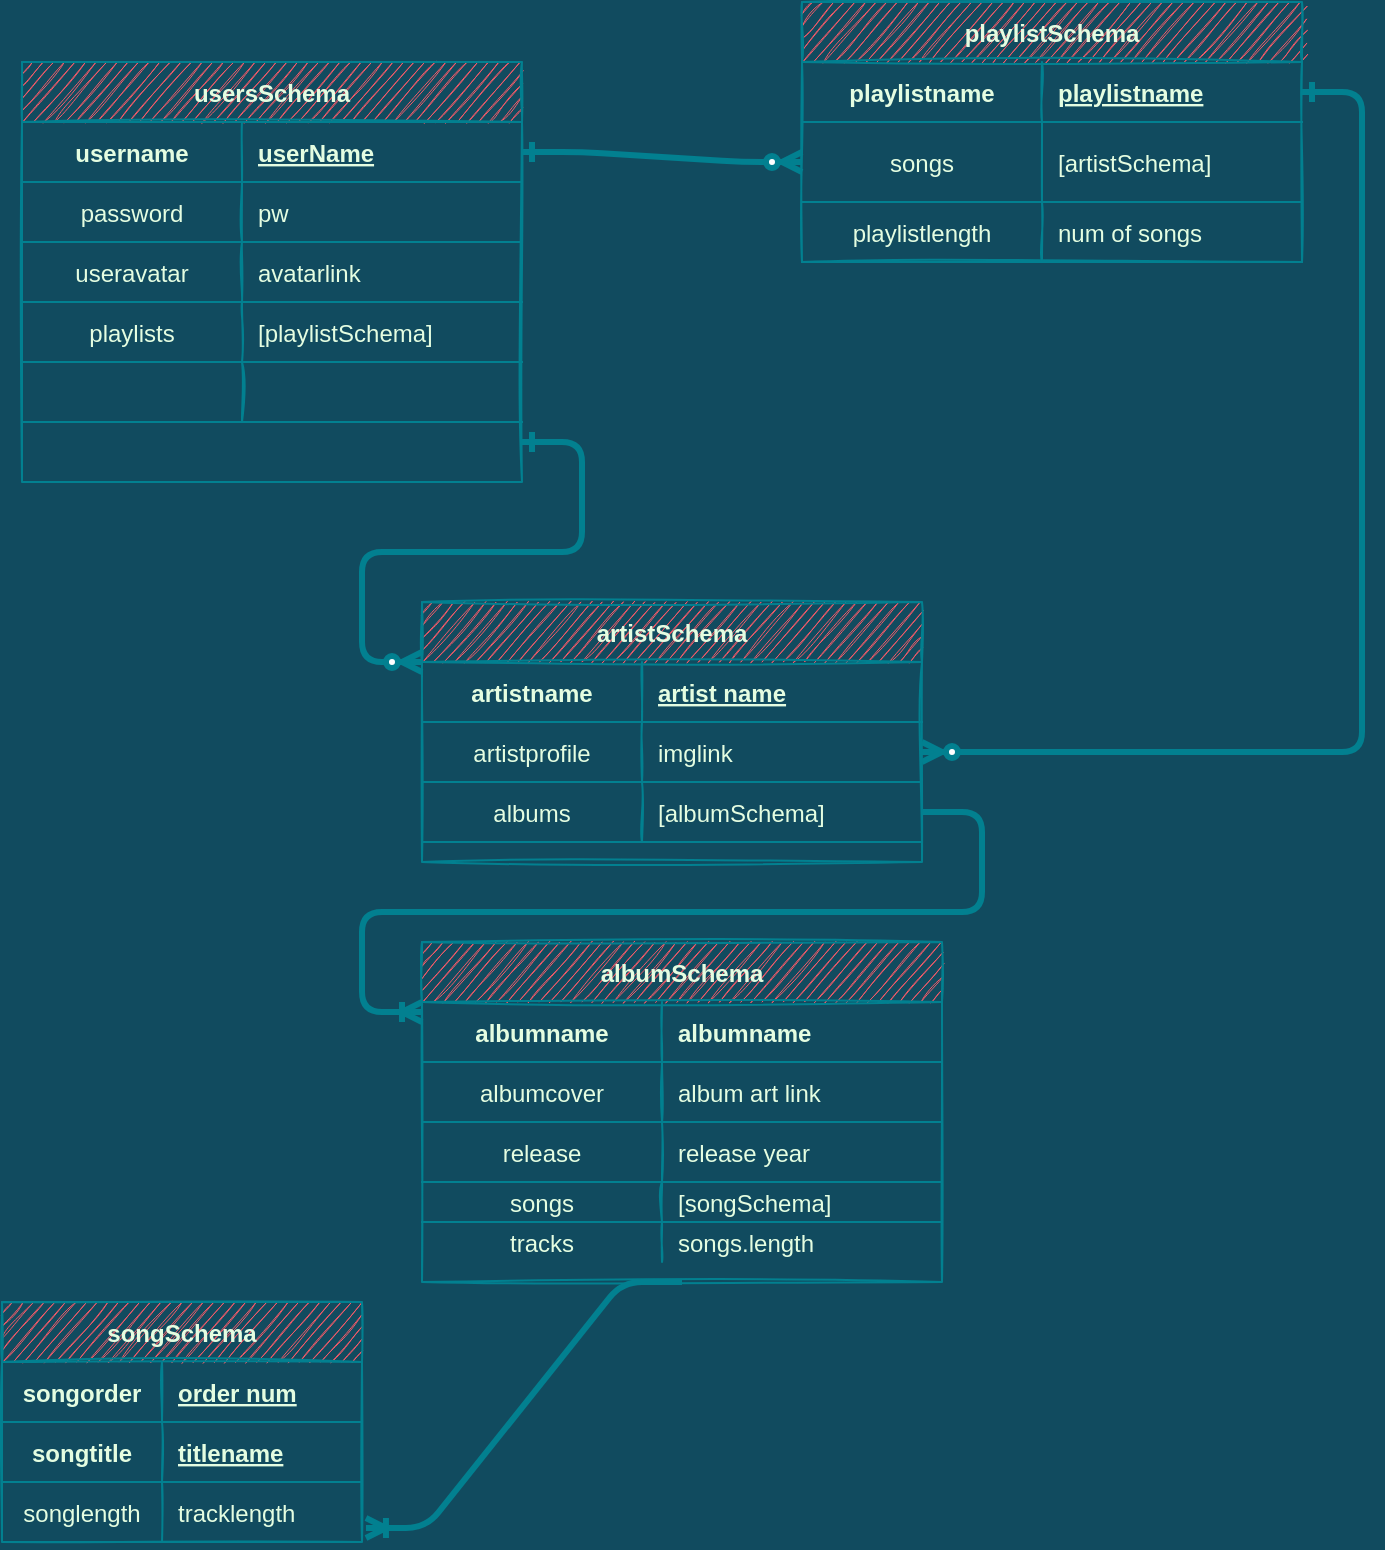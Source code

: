<mxfile version="14.4.6" type="github">
  <diagram id="R2lEEEUBdFMjLlhIrx00" name="Page-1">
    <mxGraphModel dx="543" dy="752" grid="1" gridSize="10" guides="1" tooltips="1" connect="1" arrows="0" fold="1" page="1" pageScale="1" pageWidth="850" pageHeight="1100" background="#114B5F" math="0" shadow="0" extFonts="Permanent Marker^https://fonts.googleapis.com/css?family=Permanent+Marker">
      <root>
        <mxCell id="0" />
        <mxCell id="1" parent="0" />
        <mxCell id="C-vyLk0tnHw3VtMMgP7b-1" value="" style="edgeStyle=entityRelationEdgeStyle;endArrow=ERzeroToMany;startArrow=ERone;endFill=1;startFill=0;labelBackgroundColor=#114B5F;strokeColor=#028090;fontColor=#E4FDE1;strokeWidth=3;" parent="1" source="C-vyLk0tnHw3VtMMgP7b-24" target="C-vyLk0tnHw3VtMMgP7b-6" edge="1">
          <mxGeometry width="100" height="100" relative="1" as="geometry">
            <mxPoint x="340" y="720" as="sourcePoint" />
            <mxPoint x="440" y="620" as="targetPoint" />
          </mxGeometry>
        </mxCell>
        <mxCell id="C-vyLk0tnHw3VtMMgP7b-12" value="" style="edgeStyle=entityRelationEdgeStyle;endArrow=ERzeroToMany;startArrow=ERone;endFill=1;startFill=0;labelBackgroundColor=#114B5F;strokeColor=#028090;fontColor=#E4FDE1;strokeWidth=3;" parent="1" source="C-vyLk0tnHw3VtMMgP7b-3" target="C-vyLk0tnHw3VtMMgP7b-17" edge="1">
          <mxGeometry width="100" height="100" relative="1" as="geometry">
            <mxPoint x="400" y="180" as="sourcePoint" />
            <mxPoint x="460" y="205" as="targetPoint" />
          </mxGeometry>
        </mxCell>
        <mxCell id="C-vyLk0tnHw3VtMMgP7b-2" value="playlistSchema" style="shape=table;startSize=30;container=1;collapsible=1;childLayout=tableLayout;fixedRows=1;rowLines=0;fontStyle=1;align=center;resizeLast=1;fillColor=#F45B69;strokeColor=#028090;fontColor=#E4FDE1;sketch=1;" parent="1" vertex="1">
          <mxGeometry x="450" y="120" width="250" height="130" as="geometry" />
        </mxCell>
        <mxCell id="C-vyLk0tnHw3VtMMgP7b-3" value="" style="shape=partialRectangle;collapsible=0;dropTarget=0;pointerEvents=0;fillColor=none;points=[[0,0.5],[1,0.5]];portConstraint=eastwest;top=0;left=0;right=0;bottom=1;strokeColor=#028090;fontColor=#E4FDE1;" parent="C-vyLk0tnHw3VtMMgP7b-2" vertex="1">
          <mxGeometry y="30" width="250" height="30" as="geometry" />
        </mxCell>
        <mxCell id="C-vyLk0tnHw3VtMMgP7b-4" value="playlistname" style="shape=partialRectangle;overflow=hidden;connectable=0;fillColor=none;top=0;left=0;bottom=0;right=0;fontStyle=1;strokeColor=#028090;fontColor=#E4FDE1;" parent="C-vyLk0tnHw3VtMMgP7b-3" vertex="1">
          <mxGeometry width="120" height="30" as="geometry" />
        </mxCell>
        <mxCell id="C-vyLk0tnHw3VtMMgP7b-5" value="playlistname" style="shape=partialRectangle;overflow=hidden;connectable=0;fillColor=none;top=0;left=0;bottom=0;right=0;align=left;spacingLeft=6;fontStyle=5;strokeColor=#028090;fontColor=#E4FDE1;" parent="C-vyLk0tnHw3VtMMgP7b-3" vertex="1">
          <mxGeometry x="120" width="130" height="30" as="geometry" />
        </mxCell>
        <mxCell id="C-vyLk0tnHw3VtMMgP7b-6" value="" style="shape=partialRectangle;collapsible=0;dropTarget=0;pointerEvents=0;fillColor=none;points=[[0,0.5],[1,0.5]];portConstraint=eastwest;top=0;left=0;right=0;bottom=0;strokeColor=#028090;fontColor=#E4FDE1;" parent="C-vyLk0tnHw3VtMMgP7b-2" vertex="1">
          <mxGeometry y="60" width="250" height="40" as="geometry" />
        </mxCell>
        <mxCell id="C-vyLk0tnHw3VtMMgP7b-7" value="songs" style="shape=partialRectangle;overflow=hidden;connectable=0;fillColor=none;top=0;left=0;bottom=1;right=0;strokeColor=#028090;fontColor=#E4FDE1;" parent="C-vyLk0tnHw3VtMMgP7b-6" vertex="1">
          <mxGeometry width="120" height="40" as="geometry" />
        </mxCell>
        <mxCell id="C-vyLk0tnHw3VtMMgP7b-8" value="[artistSchema]" style="shape=partialRectangle;overflow=hidden;connectable=0;fillColor=none;top=0;left=0;bottom=1;right=0;align=left;spacingLeft=6;strokeColor=#028090;fontColor=#E4FDE1;" parent="C-vyLk0tnHw3VtMMgP7b-6" vertex="1">
          <mxGeometry x="120" width="130" height="40" as="geometry" />
        </mxCell>
        <mxCell id="C-vyLk0tnHw3VtMMgP7b-9" value="" style="shape=partialRectangle;collapsible=0;dropTarget=0;pointerEvents=0;fillColor=none;points=[[0,0.5],[1,0.5]];portConstraint=eastwest;top=0;left=0;right=0;bottom=0;strokeColor=#028090;fontColor=#E4FDE1;" parent="C-vyLk0tnHw3VtMMgP7b-2" vertex="1">
          <mxGeometry y="100" width="250" height="30" as="geometry" />
        </mxCell>
        <mxCell id="C-vyLk0tnHw3VtMMgP7b-10" value="playlistlength" style="shape=partialRectangle;overflow=hidden;connectable=0;fillColor=none;top=0;left=0;bottom=1;right=0;strokeColor=#028090;fontColor=#E4FDE1;" parent="C-vyLk0tnHw3VtMMgP7b-9" vertex="1">
          <mxGeometry width="120" height="30" as="geometry" />
        </mxCell>
        <mxCell id="C-vyLk0tnHw3VtMMgP7b-11" value="num of songs" style="shape=partialRectangle;overflow=hidden;connectable=0;fillColor=none;top=0;left=0;bottom=1;right=0;align=left;spacingLeft=6;strokeColor=#028090;fontColor=#E4FDE1;" parent="C-vyLk0tnHw3VtMMgP7b-9" vertex="1">
          <mxGeometry x="120" width="130" height="30" as="geometry" />
        </mxCell>
        <mxCell id="C-vyLk0tnHw3VtMMgP7b-13" value="artistSchema" style="shape=table;startSize=30;container=1;collapsible=1;childLayout=tableLayout;fixedRows=1;rowLines=0;fontStyle=1;align=center;resizeLast=1;fillColor=#F45B69;strokeColor=#028090;fontColor=#E4FDE1;sketch=1;" parent="1" vertex="1">
          <mxGeometry x="260" y="420" width="250" height="130" as="geometry" />
        </mxCell>
        <mxCell id="C-vyLk0tnHw3VtMMgP7b-14" value="" style="shape=partialRectangle;collapsible=0;dropTarget=0;pointerEvents=0;fillColor=none;points=[[0,0.5],[1,0.5]];portConstraint=eastwest;top=0;left=0;right=0;bottom=1;strokeColor=#028090;fontColor=#E4FDE1;" parent="C-vyLk0tnHw3VtMMgP7b-13" vertex="1">
          <mxGeometry y="30" width="250" height="30" as="geometry" />
        </mxCell>
        <mxCell id="C-vyLk0tnHw3VtMMgP7b-15" value="artistname" style="shape=partialRectangle;overflow=hidden;connectable=0;fillColor=none;top=0;left=0;bottom=0;right=0;fontStyle=1;strokeColor=#028090;fontColor=#E4FDE1;" parent="C-vyLk0tnHw3VtMMgP7b-14" vertex="1">
          <mxGeometry width="110" height="30" as="geometry" />
        </mxCell>
        <mxCell id="C-vyLk0tnHw3VtMMgP7b-16" value="artist name" style="shape=partialRectangle;overflow=hidden;connectable=0;fillColor=none;top=0;left=0;bottom=0;right=0;align=left;spacingLeft=6;fontStyle=5;strokeColor=#028090;fontColor=#E4FDE1;" parent="C-vyLk0tnHw3VtMMgP7b-14" vertex="1">
          <mxGeometry x="110" width="140" height="30" as="geometry" />
        </mxCell>
        <mxCell id="C-vyLk0tnHw3VtMMgP7b-17" value="" style="shape=partialRectangle;collapsible=0;dropTarget=0;pointerEvents=0;fillColor=none;points=[[0,0.5],[1,0.5]];portConstraint=eastwest;top=0;left=0;right=0;bottom=0;strokeColor=#028090;fontColor=#E4FDE1;" parent="C-vyLk0tnHw3VtMMgP7b-13" vertex="1">
          <mxGeometry y="60" width="250" height="30" as="geometry" />
        </mxCell>
        <mxCell id="C-vyLk0tnHw3VtMMgP7b-18" value="artistprofile" style="shape=partialRectangle;overflow=hidden;connectable=0;fillColor=none;top=0;left=0;bottom=1;right=0;strokeColor=#028090;fontColor=#E4FDE1;" parent="C-vyLk0tnHw3VtMMgP7b-17" vertex="1">
          <mxGeometry width="110" height="30" as="geometry" />
        </mxCell>
        <mxCell id="C-vyLk0tnHw3VtMMgP7b-19" value="imglink" style="shape=partialRectangle;overflow=hidden;connectable=0;fillColor=none;top=0;left=0;bottom=1;right=0;align=left;spacingLeft=6;strokeColor=#028090;fontColor=#E4FDE1;" parent="C-vyLk0tnHw3VtMMgP7b-17" vertex="1">
          <mxGeometry x="110" width="140" height="30" as="geometry" />
        </mxCell>
        <mxCell id="C-vyLk0tnHw3VtMMgP7b-20" value="" style="shape=partialRectangle;collapsible=0;dropTarget=0;pointerEvents=0;fillColor=none;points=[[0,0.5],[1,0.5]];portConstraint=eastwest;top=0;left=0;right=0;bottom=0;strokeColor=#028090;fontColor=#E4FDE1;" parent="C-vyLk0tnHw3VtMMgP7b-13" vertex="1">
          <mxGeometry y="90" width="250" height="30" as="geometry" />
        </mxCell>
        <mxCell id="C-vyLk0tnHw3VtMMgP7b-21" value="albums" style="shape=partialRectangle;overflow=hidden;connectable=0;fillColor=none;top=0;left=0;bottom=1;right=0;strokeColor=#028090;fontColor=#E4FDE1;" parent="C-vyLk0tnHw3VtMMgP7b-20" vertex="1">
          <mxGeometry width="110" height="30" as="geometry" />
        </mxCell>
        <mxCell id="C-vyLk0tnHw3VtMMgP7b-22" value="[albumSchema]" style="shape=partialRectangle;overflow=hidden;connectable=0;fillColor=none;top=0;left=0;bottom=1;right=0;align=left;spacingLeft=6;strokeColor=#028090;fontColor=#E4FDE1;" parent="C-vyLk0tnHw3VtMMgP7b-20" vertex="1">
          <mxGeometry x="110" width="140" height="30" as="geometry" />
        </mxCell>
        <mxCell id="C-vyLk0tnHw3VtMMgP7b-23" value="usersSchema" style="shape=table;startSize=30;container=1;collapsible=1;childLayout=tableLayout;fixedRows=1;rowLines=0;fontStyle=1;align=center;resizeLast=1;fillColor=#F45B69;strokeColor=#028090;fontColor=#E4FDE1;sketch=1;" parent="1" vertex="1">
          <mxGeometry x="60" y="150" width="250" height="210" as="geometry" />
        </mxCell>
        <mxCell id="C-vyLk0tnHw3VtMMgP7b-24" value="" style="shape=partialRectangle;collapsible=0;dropTarget=0;pointerEvents=0;fillColor=none;points=[[0,0.5],[1,0.5]];portConstraint=eastwest;top=0;left=0;right=0;bottom=1;strokeColor=#028090;fontColor=#E4FDE1;" parent="C-vyLk0tnHw3VtMMgP7b-23" vertex="1">
          <mxGeometry y="30" width="250" height="30" as="geometry" />
        </mxCell>
        <mxCell id="C-vyLk0tnHw3VtMMgP7b-25" value="username" style="shape=partialRectangle;overflow=hidden;connectable=0;fillColor=none;top=0;left=0;bottom=0;right=0;fontStyle=1;strokeColor=#028090;fontColor=#E4FDE1;" parent="C-vyLk0tnHw3VtMMgP7b-24" vertex="1">
          <mxGeometry width="110" height="30" as="geometry" />
        </mxCell>
        <mxCell id="C-vyLk0tnHw3VtMMgP7b-26" value="userName" style="shape=partialRectangle;overflow=hidden;connectable=0;fillColor=none;top=0;left=0;bottom=0;right=0;align=left;spacingLeft=6;fontStyle=5;strokeColor=#028090;fontColor=#E4FDE1;" parent="C-vyLk0tnHw3VtMMgP7b-24" vertex="1">
          <mxGeometry x="110" width="140" height="30" as="geometry" />
        </mxCell>
        <mxCell id="C-vyLk0tnHw3VtMMgP7b-27" value="" style="shape=partialRectangle;collapsible=0;dropTarget=0;pointerEvents=0;fillColor=none;points=[[0,0.5],[1,0.5]];portConstraint=eastwest;top=0;left=0;right=0;bottom=0;strokeColor=#028090;fontColor=#E4FDE1;" parent="C-vyLk0tnHw3VtMMgP7b-23" vertex="1">
          <mxGeometry y="60" width="250" height="30" as="geometry" />
        </mxCell>
        <mxCell id="C-vyLk0tnHw3VtMMgP7b-28" value="password" style="shape=partialRectangle;overflow=hidden;connectable=0;fillColor=none;top=0;left=0;bottom=1;right=0;strokeColor=#028090;fontColor=#E4FDE1;" parent="C-vyLk0tnHw3VtMMgP7b-27" vertex="1">
          <mxGeometry width="110" height="30" as="geometry" />
        </mxCell>
        <mxCell id="C-vyLk0tnHw3VtMMgP7b-29" value="pw" style="shape=partialRectangle;overflow=hidden;connectable=0;fillColor=none;top=0;left=0;bottom=1;right=0;align=left;spacingLeft=6;strokeColor=#028090;fontColor=#E4FDE1;" parent="C-vyLk0tnHw3VtMMgP7b-27" vertex="1">
          <mxGeometry x="110" width="140" height="30" as="geometry" />
        </mxCell>
        <mxCell id="lPfhDDvAWiXTuKbrXa90-1" style="shape=partialRectangle;collapsible=0;dropTarget=0;pointerEvents=0;fillColor=none;points=[[0,0.5],[1,0.5]];portConstraint=eastwest;top=0;left=0;right=0;bottom=0;strokeColor=#028090;fontColor=#E4FDE1;" vertex="1" parent="C-vyLk0tnHw3VtMMgP7b-23">
          <mxGeometry y="90" width="250" height="30" as="geometry" />
        </mxCell>
        <mxCell id="lPfhDDvAWiXTuKbrXa90-2" value="useravatar" style="shape=partialRectangle;overflow=hidden;connectable=0;fillColor=none;top=0;left=0;bottom=1;right=0;strokeColor=#028090;fontColor=#E4FDE1;" vertex="1" parent="lPfhDDvAWiXTuKbrXa90-1">
          <mxGeometry width="110" height="30" as="geometry" />
        </mxCell>
        <mxCell id="lPfhDDvAWiXTuKbrXa90-3" value="avatarlink" style="shape=partialRectangle;overflow=hidden;connectable=0;fillColor=none;top=0;left=0;bottom=1;right=0;align=left;spacingLeft=6;strokeColor=#028090;fontColor=#E4FDE1;" vertex="1" parent="lPfhDDvAWiXTuKbrXa90-1">
          <mxGeometry x="110" width="140" height="30" as="geometry" />
        </mxCell>
        <mxCell id="lPfhDDvAWiXTuKbrXa90-4" style="shape=partialRectangle;collapsible=0;dropTarget=0;pointerEvents=0;fillColor=none;points=[[0,0.5],[1,0.5]];portConstraint=eastwest;top=0;left=0;right=0;bottom=0;strokeColor=#028090;fontColor=#E4FDE1;" vertex="1" parent="C-vyLk0tnHw3VtMMgP7b-23">
          <mxGeometry y="120" width="250" height="30" as="geometry" />
        </mxCell>
        <mxCell id="lPfhDDvAWiXTuKbrXa90-5" value="playlists" style="shape=partialRectangle;overflow=hidden;connectable=0;fillColor=none;top=0;left=0;bottom=1;right=0;strokeColor=#028090;fontColor=#E4FDE1;" vertex="1" parent="lPfhDDvAWiXTuKbrXa90-4">
          <mxGeometry width="110" height="30" as="geometry" />
        </mxCell>
        <mxCell id="lPfhDDvAWiXTuKbrXa90-6" value="[playlistSchema]" style="shape=partialRectangle;overflow=hidden;connectable=0;fillColor=none;top=0;left=0;bottom=1;right=0;align=left;spacingLeft=6;strokeColor=#028090;fontColor=#E4FDE1;" vertex="1" parent="lPfhDDvAWiXTuKbrXa90-4">
          <mxGeometry x="110" width="140" height="30" as="geometry" />
        </mxCell>
        <mxCell id="lPfhDDvAWiXTuKbrXa90-7" style="shape=partialRectangle;collapsible=0;dropTarget=0;pointerEvents=0;fillColor=none;points=[[0,0.5],[1,0.5]];portConstraint=eastwest;top=0;left=0;right=0;bottom=0;strokeColor=#028090;fontColor=#E4FDE1;" vertex="1" parent="C-vyLk0tnHw3VtMMgP7b-23">
          <mxGeometry y="150" width="250" height="30" as="geometry" />
        </mxCell>
        <mxCell id="lPfhDDvAWiXTuKbrXa90-8" style="shape=partialRectangle;overflow=hidden;connectable=0;fillColor=none;top=0;left=0;bottom=1;right=0;strokeColor=#028090;fontColor=#E4FDE1;" vertex="1" parent="lPfhDDvAWiXTuKbrXa90-7">
          <mxGeometry width="110" height="30" as="geometry" />
        </mxCell>
        <mxCell id="lPfhDDvAWiXTuKbrXa90-9" style="shape=partialRectangle;overflow=hidden;connectable=0;fillColor=none;top=0;left=0;bottom=1;right=0;align=left;spacingLeft=6;strokeColor=#028090;fontColor=#E4FDE1;" vertex="1" parent="lPfhDDvAWiXTuKbrXa90-7">
          <mxGeometry x="110" width="140" height="30" as="geometry" />
        </mxCell>
        <mxCell id="lPfhDDvAWiXTuKbrXa90-24" value="" style="edgeStyle=entityRelationEdgeStyle;endArrow=ERzeroToMany;startArrow=ERone;endFill=1;startFill=0;labelBackgroundColor=#114B5F;strokeColor=#028090;fontColor=#E4FDE1;strokeWidth=3;" edge="1" parent="1">
          <mxGeometry width="100" height="100" relative="1" as="geometry">
            <mxPoint x="310" y="340" as="sourcePoint" />
            <mxPoint x="260" y="450" as="targetPoint" />
          </mxGeometry>
        </mxCell>
        <mxCell id="lPfhDDvAWiXTuKbrXa90-25" value="albumSchema" style="shape=table;startSize=30;container=1;collapsible=1;childLayout=tableLayout;fixedRows=1;rowLines=0;fontStyle=1;align=center;resizeLast=1;rounded=0;sketch=1;strokeColor=#028090;fillColor=#F45B69;fontColor=#E4FDE1;" vertex="1" parent="1">
          <mxGeometry x="260" y="590" width="260" height="170" as="geometry" />
        </mxCell>
        <mxCell id="lPfhDDvAWiXTuKbrXa90-26" value="" style="shape=partialRectangle;collapsible=0;dropTarget=0;pointerEvents=0;fillColor=none;top=0;left=0;bottom=1;right=0;points=[[0,0.5],[1,0.5]];portConstraint=eastwest;" vertex="1" parent="lPfhDDvAWiXTuKbrXa90-25">
          <mxGeometry y="30" width="260" height="30" as="geometry" />
        </mxCell>
        <mxCell id="lPfhDDvAWiXTuKbrXa90-27" value="albumname" style="shape=partialRectangle;connectable=0;fillColor=none;top=0;left=0;bottom=1;right=0;fontStyle=1;overflow=hidden;strokeColor=#028090;fontColor=#E4FDE1;" vertex="1" parent="lPfhDDvAWiXTuKbrXa90-26">
          <mxGeometry width="120" height="30" as="geometry" />
        </mxCell>
        <mxCell id="lPfhDDvAWiXTuKbrXa90-28" value="albumname" style="shape=partialRectangle;connectable=0;fillColor=none;top=0;left=0;bottom=1;right=0;align=left;spacingLeft=6;fontStyle=1;overflow=hidden;strokeColor=#028090;fontColor=#E4FDE1;" vertex="1" parent="lPfhDDvAWiXTuKbrXa90-26">
          <mxGeometry x="120" width="140" height="30" as="geometry" />
        </mxCell>
        <mxCell id="lPfhDDvAWiXTuKbrXa90-29" value="" style="shape=partialRectangle;collapsible=0;dropTarget=0;pointerEvents=0;fillColor=none;top=0;left=0;bottom=0;right=0;points=[[0,0.5],[1,0.5]];portConstraint=eastwest;" vertex="1" parent="lPfhDDvAWiXTuKbrXa90-25">
          <mxGeometry y="60" width="260" height="30" as="geometry" />
        </mxCell>
        <mxCell id="lPfhDDvAWiXTuKbrXa90-30" value="albumcover" style="shape=partialRectangle;connectable=0;fillColor=none;top=0;left=0;bottom=1;right=0;editable=1;overflow=hidden;strokeColor=#028090;fontColor=#E4FDE1;" vertex="1" parent="lPfhDDvAWiXTuKbrXa90-29">
          <mxGeometry width="120" height="30" as="geometry" />
        </mxCell>
        <mxCell id="lPfhDDvAWiXTuKbrXa90-31" value="album art link" style="shape=partialRectangle;connectable=0;fillColor=none;top=0;left=0;bottom=1;right=0;align=left;spacingLeft=6;overflow=hidden;strokeColor=#028090;fontColor=#E4FDE1;" vertex="1" parent="lPfhDDvAWiXTuKbrXa90-29">
          <mxGeometry x="120" width="140" height="30" as="geometry" />
        </mxCell>
        <mxCell id="lPfhDDvAWiXTuKbrXa90-32" value="" style="shape=partialRectangle;collapsible=0;dropTarget=0;pointerEvents=0;fillColor=none;top=0;left=0;bottom=0;right=0;points=[[0,0.5],[1,0.5]];portConstraint=eastwest;" vertex="1" parent="lPfhDDvAWiXTuKbrXa90-25">
          <mxGeometry y="90" width="260" height="30" as="geometry" />
        </mxCell>
        <mxCell id="lPfhDDvAWiXTuKbrXa90-33" value="release" style="shape=partialRectangle;connectable=0;fillColor=none;top=0;left=0;bottom=1;right=0;editable=1;overflow=hidden;strokeColor=#028090;fontColor=#E4FDE1;" vertex="1" parent="lPfhDDvAWiXTuKbrXa90-32">
          <mxGeometry width="120" height="30" as="geometry" />
        </mxCell>
        <mxCell id="lPfhDDvAWiXTuKbrXa90-34" value="release year" style="shape=partialRectangle;connectable=0;fillColor=none;top=0;left=0;bottom=1;right=0;align=left;spacingLeft=6;overflow=hidden;strokeColor=#028090;fontColor=#E4FDE1;" vertex="1" parent="lPfhDDvAWiXTuKbrXa90-32">
          <mxGeometry x="120" width="140" height="30" as="geometry" />
        </mxCell>
        <mxCell id="lPfhDDvAWiXTuKbrXa90-35" value="" style="shape=partialRectangle;collapsible=0;dropTarget=0;pointerEvents=0;fillColor=none;top=0;left=0;bottom=0;right=0;points=[[0,0.5],[1,0.5]];portConstraint=eastwest;" vertex="1" parent="lPfhDDvAWiXTuKbrXa90-25">
          <mxGeometry y="120" width="260" height="20" as="geometry" />
        </mxCell>
        <mxCell id="lPfhDDvAWiXTuKbrXa90-36" value="songs" style="shape=partialRectangle;connectable=0;fillColor=none;top=0;left=0;bottom=1;right=0;editable=1;overflow=hidden;fontColor=#E4FDE1;strokeColor=#028090;" vertex="1" parent="lPfhDDvAWiXTuKbrXa90-35">
          <mxGeometry width="120" height="20" as="geometry" />
        </mxCell>
        <mxCell id="lPfhDDvAWiXTuKbrXa90-37" value="[songSchema]" style="shape=partialRectangle;connectable=0;fillColor=none;top=0;left=0;bottom=1;right=0;align=left;spacingLeft=6;overflow=hidden;fontColor=#E4FDE1;strokeColor=#028090;" vertex="1" parent="lPfhDDvAWiXTuKbrXa90-35">
          <mxGeometry x="120" width="140" height="20" as="geometry" />
        </mxCell>
        <mxCell id="lPfhDDvAWiXTuKbrXa90-39" style="shape=partialRectangle;collapsible=0;dropTarget=0;pointerEvents=0;fillColor=none;top=0;left=0;bottom=0;right=0;points=[[0,0.5],[1,0.5]];portConstraint=eastwest;" vertex="1" parent="lPfhDDvAWiXTuKbrXa90-25">
          <mxGeometry y="140" width="260" height="20" as="geometry" />
        </mxCell>
        <mxCell id="lPfhDDvAWiXTuKbrXa90-40" value="tracks" style="shape=partialRectangle;connectable=0;fillColor=none;top=0;left=0;bottom=0;right=0;editable=1;overflow=hidden;fontColor=#E4FDE1;" vertex="1" parent="lPfhDDvAWiXTuKbrXa90-39">
          <mxGeometry width="120" height="20" as="geometry" />
        </mxCell>
        <mxCell id="lPfhDDvAWiXTuKbrXa90-41" value="songs.length" style="shape=partialRectangle;connectable=0;fillColor=none;top=0;left=0;bottom=0;right=0;align=left;spacingLeft=6;overflow=hidden;fontColor=#E4FDE1;" vertex="1" parent="lPfhDDvAWiXTuKbrXa90-39">
          <mxGeometry x="120" width="140" height="20" as="geometry" />
        </mxCell>
        <mxCell id="lPfhDDvAWiXTuKbrXa90-48" value="" style="edgeStyle=entityRelationEdgeStyle;fontSize=12;html=1;endArrow=ERoneToMany;strokeColor=#028090;strokeWidth=3;fillColor=#F45B69;entryX=1.011;entryY=0.767;entryDx=0;entryDy=0;entryPerimeter=0;exitX=0.5;exitY=1;exitDx=0;exitDy=0;" edge="1" parent="1" source="lPfhDDvAWiXTuKbrXa90-25" target="lPfhDDvAWiXTuKbrXa90-74">
          <mxGeometry width="100" height="100" relative="1" as="geometry">
            <mxPoint x="530" y="700" as="sourcePoint" />
            <mxPoint x="280" y="881.01" as="targetPoint" />
          </mxGeometry>
        </mxCell>
        <mxCell id="lPfhDDvAWiXTuKbrXa90-51" value="" style="edgeStyle=entityRelationEdgeStyle;fontSize=12;html=1;endArrow=ERoneToMany;strokeColor=#028090;strokeWidth=3;fillColor=#F45B69;exitX=1;exitY=0.5;exitDx=0;exitDy=0;" edge="1" parent="1" source="C-vyLk0tnHw3VtMMgP7b-20">
          <mxGeometry width="100" height="100" relative="1" as="geometry">
            <mxPoint x="160" y="725" as="sourcePoint" />
            <mxPoint x="260" y="625" as="targetPoint" />
          </mxGeometry>
        </mxCell>
        <mxCell id="lPfhDDvAWiXTuKbrXa90-67" value="songSchema" style="shape=table;startSize=30;container=1;collapsible=1;childLayout=tableLayout;fixedRows=1;rowLines=0;fontStyle=1;align=center;resizeLast=1;rounded=0;sketch=1;strokeColor=#028090;fillColor=#F45B69;fontColor=#E4FDE1;" vertex="1" parent="1">
          <mxGeometry x="50" y="770" width="180" height="120" as="geometry" />
        </mxCell>
        <mxCell id="lPfhDDvAWiXTuKbrXa90-68" value="" style="shape=partialRectangle;collapsible=0;dropTarget=0;pointerEvents=0;fillColor=none;top=0;left=0;bottom=0;right=0;points=[[0,0.5],[1,0.5]];portConstraint=eastwest;" vertex="1" parent="lPfhDDvAWiXTuKbrXa90-67">
          <mxGeometry y="30" width="180" height="30" as="geometry" />
        </mxCell>
        <mxCell id="lPfhDDvAWiXTuKbrXa90-69" value="songorder" style="shape=partialRectangle;connectable=0;fillColor=none;top=0;left=0;bottom=1;right=0;fontStyle=1;overflow=hidden;strokeColor=#028090;fontColor=#E4FDE1;" vertex="1" parent="lPfhDDvAWiXTuKbrXa90-68">
          <mxGeometry width="80" height="30" as="geometry" />
        </mxCell>
        <mxCell id="lPfhDDvAWiXTuKbrXa90-70" value="order num" style="shape=partialRectangle;connectable=0;fillColor=none;top=0;left=0;bottom=1;right=0;align=left;spacingLeft=6;fontStyle=5;overflow=hidden;strokeColor=#028090;fontColor=#E4FDE1;" vertex="1" parent="lPfhDDvAWiXTuKbrXa90-68">
          <mxGeometry x="80" width="100" height="30" as="geometry" />
        </mxCell>
        <mxCell id="lPfhDDvAWiXTuKbrXa90-71" value="" style="shape=partialRectangle;collapsible=0;dropTarget=0;pointerEvents=0;fillColor=none;top=0;left=0;bottom=1;right=0;points=[[0,0.5],[1,0.5]];portConstraint=eastwest;strokeColor=#028090;" vertex="1" parent="lPfhDDvAWiXTuKbrXa90-67">
          <mxGeometry y="60" width="180" height="30" as="geometry" />
        </mxCell>
        <mxCell id="lPfhDDvAWiXTuKbrXa90-72" value="songtitle" style="shape=partialRectangle;connectable=0;fillColor=none;top=0;left=0;bottom=0;right=0;fontStyle=1;overflow=hidden;fontColor=#E4FDE1;" vertex="1" parent="lPfhDDvAWiXTuKbrXa90-71">
          <mxGeometry width="80" height="30" as="geometry" />
        </mxCell>
        <mxCell id="lPfhDDvAWiXTuKbrXa90-73" value="titlename" style="shape=partialRectangle;connectable=0;fillColor=none;top=0;left=0;bottom=0;right=0;align=left;spacingLeft=6;fontStyle=5;overflow=hidden;strokeColor=#028090;fontColor=#E4FDE1;" vertex="1" parent="lPfhDDvAWiXTuKbrXa90-71">
          <mxGeometry x="80" width="100" height="30" as="geometry" />
        </mxCell>
        <mxCell id="lPfhDDvAWiXTuKbrXa90-74" value="" style="shape=partialRectangle;collapsible=0;dropTarget=0;pointerEvents=0;fillColor=none;top=0;left=0;bottom=0;right=0;points=[[0,0.5],[1,0.5]];portConstraint=eastwest;" vertex="1" parent="lPfhDDvAWiXTuKbrXa90-67">
          <mxGeometry y="90" width="180" height="30" as="geometry" />
        </mxCell>
        <mxCell id="lPfhDDvAWiXTuKbrXa90-75" value="songlength" style="shape=partialRectangle;connectable=0;fillColor=none;top=0;left=0;bottom=0;right=0;editable=1;overflow=hidden;fontColor=#E4FDE1;" vertex="1" parent="lPfhDDvAWiXTuKbrXa90-74">
          <mxGeometry width="80" height="30" as="geometry" />
        </mxCell>
        <mxCell id="lPfhDDvAWiXTuKbrXa90-76" value="tracklength" style="shape=partialRectangle;connectable=0;fillColor=none;top=0;left=0;bottom=0;right=0;align=left;spacingLeft=6;overflow=hidden;fontColor=#E4FDE1;" vertex="1" parent="lPfhDDvAWiXTuKbrXa90-74">
          <mxGeometry x="80" width="100" height="30" as="geometry" />
        </mxCell>
      </root>
    </mxGraphModel>
  </diagram>
</mxfile>
